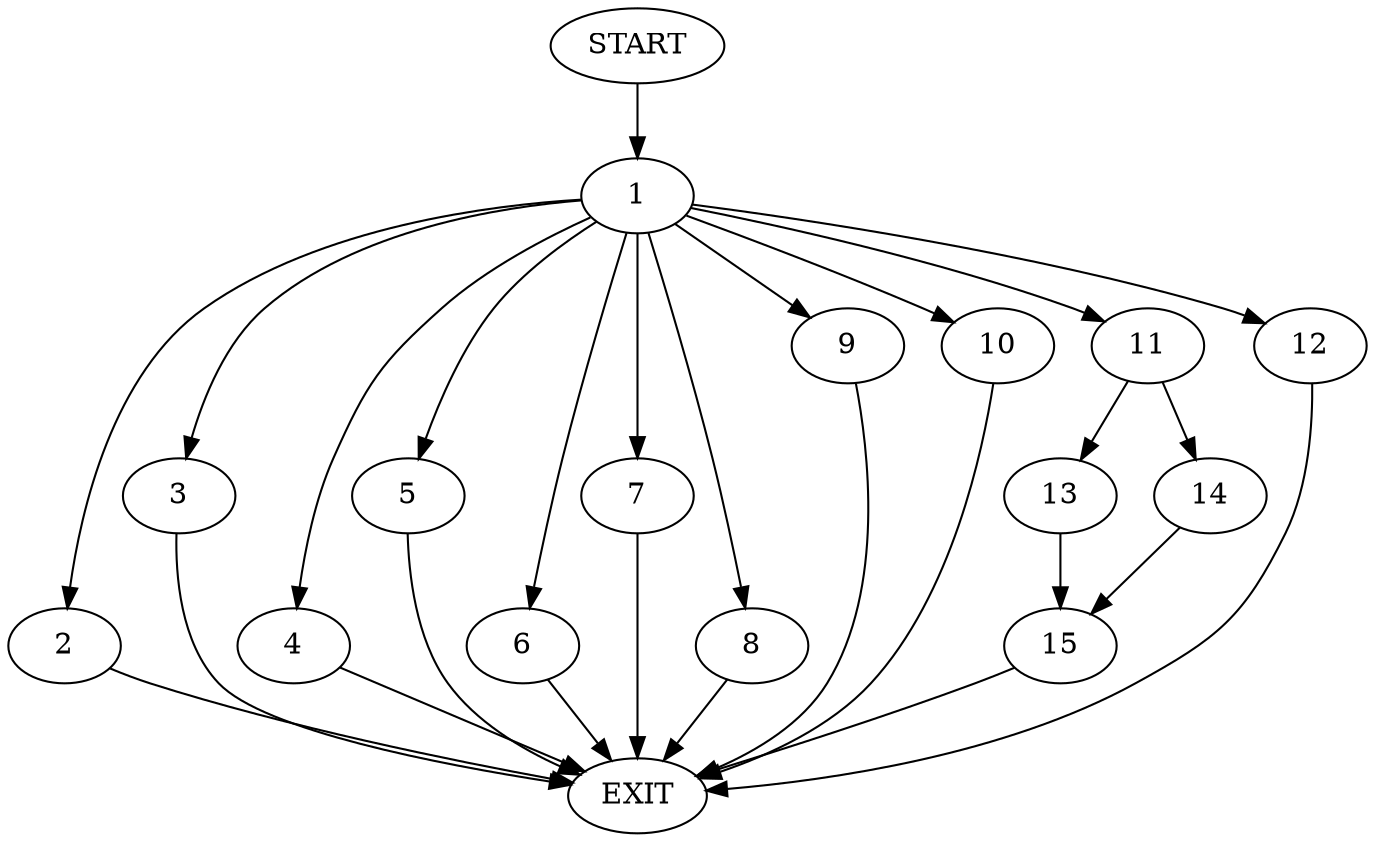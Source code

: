 digraph {
0 [label="START"]
16 [label="EXIT"]
0 -> 1
1 -> 2
1 -> 3
1 -> 4
1 -> 5
1 -> 6
1 -> 7
1 -> 8
1 -> 9
1 -> 10
1 -> 11
1 -> 12
6 -> 16
2 -> 16
10 -> 16
9 -> 16
7 -> 16
8 -> 16
12 -> 16
3 -> 16
11 -> 13
11 -> 14
4 -> 16
5 -> 16
14 -> 15
13 -> 15
15 -> 16
}
